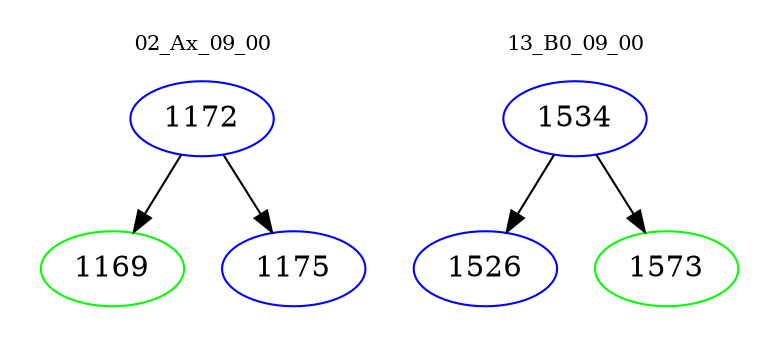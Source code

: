 digraph{
subgraph cluster_0 {
color = white
label = "02_Ax_09_00";
fontsize=10;
T0_1172 [label="1172", color="blue"]
T0_1172 -> T0_1169 [color="black"]
T0_1169 [label="1169", color="green"]
T0_1172 -> T0_1175 [color="black"]
T0_1175 [label="1175", color="blue"]
}
subgraph cluster_1 {
color = white
label = "13_B0_09_00";
fontsize=10;
T1_1534 [label="1534", color="blue"]
T1_1534 -> T1_1526 [color="black"]
T1_1526 [label="1526", color="blue"]
T1_1534 -> T1_1573 [color="black"]
T1_1573 [label="1573", color="green"]
}
}
